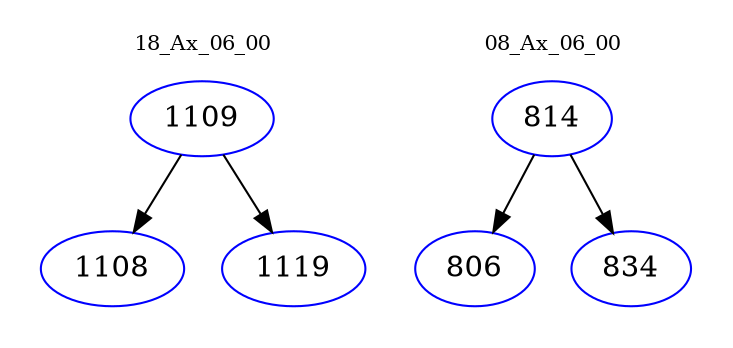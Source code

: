 digraph{
subgraph cluster_0 {
color = white
label = "18_Ax_06_00";
fontsize=10;
T0_1109 [label="1109", color="blue"]
T0_1109 -> T0_1108 [color="black"]
T0_1108 [label="1108", color="blue"]
T0_1109 -> T0_1119 [color="black"]
T0_1119 [label="1119", color="blue"]
}
subgraph cluster_1 {
color = white
label = "08_Ax_06_00";
fontsize=10;
T1_814 [label="814", color="blue"]
T1_814 -> T1_806 [color="black"]
T1_806 [label="806", color="blue"]
T1_814 -> T1_834 [color="black"]
T1_834 [label="834", color="blue"]
}
}
